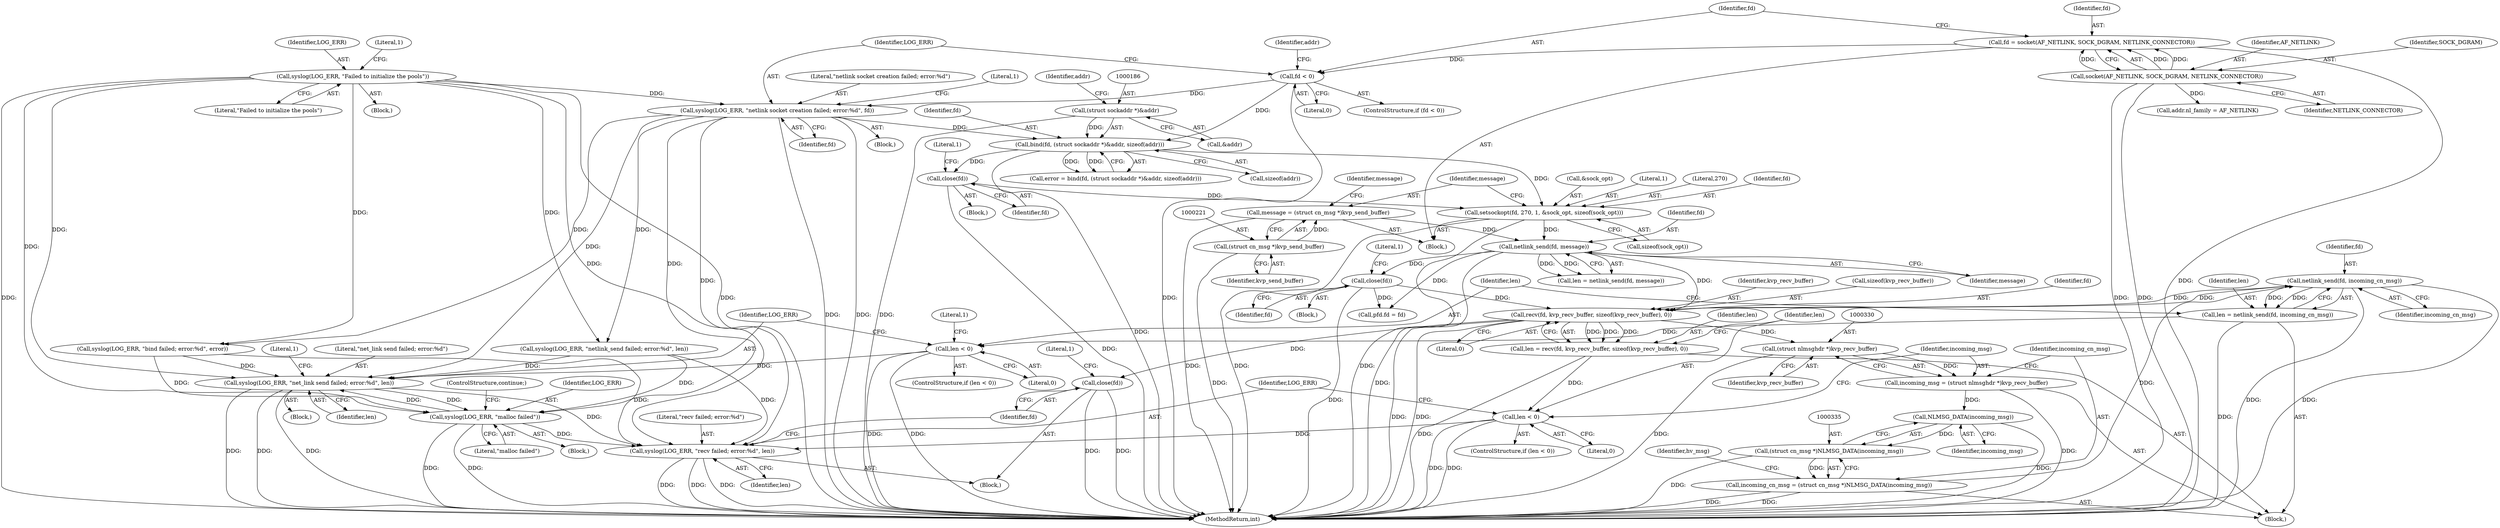 digraph "1_linux_bcc2c9c3fff859e0eb019fe6fec26f9b8eba795c@API" {
"1000745" [label="(Call,netlink_send(fd, incoming_cn_msg))"];
"1000307" [label="(Call,recv(fd, kvp_recv_buffer, sizeof(kvp_recv_buffer), 0))"];
"1000745" [label="(Call,netlink_send(fd, incoming_cn_msg))"];
"1000332" [label="(Call,incoming_cn_msg = (struct cn_msg *)NLMSG_DATA(incoming_msg))"];
"1000334" [label="(Call,(struct cn_msg *)NLMSG_DATA(incoming_msg))"];
"1000336" [label="(Call,NLMSG_DATA(incoming_msg))"];
"1000327" [label="(Call,incoming_msg = (struct nlmsghdr *)kvp_recv_buffer)"];
"1000329" [label="(Call,(struct nlmsghdr *)kvp_recv_buffer)"];
"1000264" [label="(Call,netlink_send(fd, message))"];
"1000210" [label="(Call,setsockopt(fd, 270, 1, &sock_opt, sizeof(sock_opt)))"];
"1000200" [label="(Call,close(fd))"];
"1000183" [label="(Call,bind(fd, (struct sockaddr *)&addr, sizeof(addr)))"];
"1000150" [label="(Call,fd < 0)"];
"1000143" [label="(Call,fd = socket(AF_NETLINK, SOCK_DGRAM, NETLINK_CONNECTOR))"];
"1000145" [label="(Call,socket(AF_NETLINK, SOCK_DGRAM, NETLINK_CONNECTOR))"];
"1000154" [label="(Call,syslog(LOG_ERR, \"netlink socket creation failed; error:%d\", fd))"];
"1000137" [label="(Call,syslog(LOG_ERR, \"Failed to initialize the pools\"))"];
"1000185" [label="(Call,(struct sockaddr *)&addr)"];
"1000218" [label="(Call,message = (struct cn_msg *)kvp_send_buffer)"];
"1000220" [label="(Call,(struct cn_msg *)kvp_send_buffer)"];
"1000276" [label="(Call,close(fd))"];
"1000305" [label="(Call,len = recv(fd, kvp_recv_buffer, sizeof(kvp_recv_buffer), 0))"];
"1000314" [label="(Call,len < 0)"];
"1000318" [label="(Call,syslog(LOG_ERR, \"recv failed; error:%d\", len))"];
"1000322" [label="(Call,close(fd))"];
"1000743" [label="(Call,len = netlink_send(fd, incoming_cn_msg))"];
"1000749" [label="(Call,len < 0)"];
"1000753" [label="(Call,syslog(LOG_ERR, \"net_link send failed; error:%d\", len))"];
"1000383" [label="(Call,syslog(LOG_ERR, \"malloc failed\"))"];
"1000204" [label="(Literal,1)"];
"1000748" [label="(ControlStructure,if (len < 0))"];
"1000385" [label="(Literal,\"malloc failed\")"];
"1000226" [label="(Identifier,message)"];
"1000137" [label="(Call,syslog(LOG_ERR, \"Failed to initialize the pools\"))"];
"1000277" [label="(Identifier,fd)"];
"1000745" [label="(Call,netlink_send(fd, incoming_cn_msg))"];
"1000744" [label="(Identifier,len)"];
"1000264" [label="(Call,netlink_send(fd, message))"];
"1000760" [label="(MethodReturn,int)"];
"1000386" [label="(ControlStructure,continue;)"];
"1000754" [label="(Identifier,LOG_ERR)"];
"1000187" [label="(Call,&addr)"];
"1000272" [label="(Call,syslog(LOG_ERR, \"netlink_send failed; error:%d\", len))"];
"1000183" [label="(Call,bind(fd, (struct sockaddr *)&addr, sizeof(addr)))"];
"1000201" [label="(Identifier,fd)"];
"1000213" [label="(Literal,1)"];
"1000332" [label="(Call,incoming_cn_msg = (struct cn_msg *)NLMSG_DATA(incoming_msg))"];
"1000747" [label="(Identifier,incoming_cn_msg)"];
"1000139" [label="(Literal,\"Failed to initialize the pools\")"];
"1000312" [label="(Literal,0)"];
"1000109" [label="(Block,)"];
"1000308" [label="(Identifier,fd)"];
"1000322" [label="(Call,close(fd))"];
"1000181" [label="(Call,error = bind(fd, (struct sockaddr *)&addr, sizeof(addr)))"];
"1000743" [label="(Call,len = netlink_send(fd, incoming_cn_msg))"];
"1000222" [label="(Identifier,kvp_send_buffer)"];
"1000339" [label="(Identifier,hv_msg)"];
"1000185" [label="(Call,(struct sockaddr *)&addr)"];
"1000316" [label="(Literal,0)"];
"1000751" [label="(Literal,0)"];
"1000752" [label="(Block,)"];
"1000336" [label="(Call,NLMSG_DATA(incoming_msg))"];
"1000756" [label="(Identifier,len)"];
"1000265" [label="(Identifier,fd)"];
"1000329" [label="(Call,(struct nlmsghdr *)kvp_recv_buffer)"];
"1000152" [label="(Literal,0)"];
"1000212" [label="(Literal,270)"];
"1000333" [label="(Identifier,incoming_cn_msg)"];
"1000755" [label="(Literal,\"net_link send failed; error:%d\")"];
"1000327" [label="(Call,incoming_msg = (struct nlmsghdr *)kvp_recv_buffer)"];
"1000138" [label="(Identifier,LOG_ERR)"];
"1000157" [label="(Identifier,fd)"];
"1000144" [label="(Identifier,fd)"];
"1000189" [label="(Call,sizeof(addr))"];
"1000382" [label="(Block,)"];
"1000384" [label="(Identifier,LOG_ERR)"];
"1000306" [label="(Identifier,len)"];
"1000323" [label="(Identifier,fd)"];
"1000326" [label="(Literal,1)"];
"1000148" [label="(Identifier,NETLINK_CONNECTOR)"];
"1000153" [label="(Block,)"];
"1000287" [label="(Literal,1)"];
"1000154" [label="(Call,syslog(LOG_ERR, \"netlink socket creation failed; error:%d\", fd))"];
"1000334" [label="(Call,(struct cn_msg *)NLMSG_DATA(incoming_msg))"];
"1000305" [label="(Call,len = recv(fd, kvp_recv_buffer, sizeof(kvp_recv_buffer), 0))"];
"1000216" [label="(Call,sizeof(sock_opt))"];
"1000151" [label="(Identifier,fd)"];
"1000143" [label="(Call,fd = socket(AF_NETLINK, SOCK_DGRAM, NETLINK_CONNECTOR))"];
"1000190" [label="(Identifier,addr)"];
"1000161" [label="(Call,addr.nl_family = AF_NETLINK)"];
"1000200" [label="(Call,close(fd))"];
"1000184" [label="(Identifier,fd)"];
"1000750" [label="(Identifier,len)"];
"1000309" [label="(Identifier,kvp_recv_buffer)"];
"1000195" [label="(Block,)"];
"1000383" [label="(Call,syslog(LOG_ERR, \"malloc failed\"))"];
"1000155" [label="(Identifier,LOG_ERR)"];
"1000314" [label="(Call,len < 0)"];
"1000337" [label="(Identifier,incoming_msg)"];
"1000746" [label="(Identifier,fd)"];
"1000142" [label="(Literal,1)"];
"1000266" [label="(Identifier,message)"];
"1000211" [label="(Identifier,fd)"];
"1000315" [label="(Identifier,len)"];
"1000318" [label="(Call,syslog(LOG_ERR, \"recv failed; error:%d\", len))"];
"1000146" [label="(Identifier,AF_NETLINK)"];
"1000196" [label="(Call,syslog(LOG_ERR, \"bind failed; error:%d\", error))"];
"1000271" [label="(Block,)"];
"1000149" [label="(ControlStructure,if (fd < 0))"];
"1000163" [label="(Identifier,addr)"];
"1000147" [label="(Identifier,SOCK_DGRAM)"];
"1000276" [label="(Call,close(fd))"];
"1000759" [label="(Literal,1)"];
"1000262" [label="(Call,len = netlink_send(fd, message))"];
"1000320" [label="(Literal,\"recv failed; error:%d\")"];
"1000753" [label="(Call,syslog(LOG_ERR, \"net_link send failed; error:%d\", len))"];
"1000288" [label="(Block,)"];
"1000156" [label="(Literal,\"netlink socket creation failed; error:%d\")"];
"1000280" [label="(Literal,1)"];
"1000321" [label="(Identifier,len)"];
"1000220" [label="(Call,(struct cn_msg *)kvp_send_buffer)"];
"1000150" [label="(Call,fd < 0)"];
"1000218" [label="(Call,message = (struct cn_msg *)kvp_send_buffer)"];
"1000313" [label="(ControlStructure,if (len < 0))"];
"1000210" [label="(Call,setsockopt(fd, 270, 1, &sock_opt, sizeof(sock_opt)))"];
"1000219" [label="(Identifier,message)"];
"1000145" [label="(Call,socket(AF_NETLINK, SOCK_DGRAM, NETLINK_CONNECTOR))"];
"1000214" [label="(Call,&sock_opt)"];
"1000281" [label="(Call,pfd.fd = fd)"];
"1000328" [label="(Identifier,incoming_msg)"];
"1000749" [label="(Call,len < 0)"];
"1000331" [label="(Identifier,kvp_recv_buffer)"];
"1000319" [label="(Identifier,LOG_ERR)"];
"1000317" [label="(Block,)"];
"1000307" [label="(Call,recv(fd, kvp_recv_buffer, sizeof(kvp_recv_buffer), 0))"];
"1000160" [label="(Literal,1)"];
"1000310" [label="(Call,sizeof(kvp_recv_buffer))"];
"1000136" [label="(Block,)"];
"1000745" -> "1000743"  [label="AST: "];
"1000745" -> "1000747"  [label="CFG: "];
"1000746" -> "1000745"  [label="AST: "];
"1000747" -> "1000745"  [label="AST: "];
"1000743" -> "1000745"  [label="CFG: "];
"1000745" -> "1000760"  [label="DDG: "];
"1000745" -> "1000760"  [label="DDG: "];
"1000745" -> "1000307"  [label="DDG: "];
"1000745" -> "1000743"  [label="DDG: "];
"1000745" -> "1000743"  [label="DDG: "];
"1000307" -> "1000745"  [label="DDG: "];
"1000332" -> "1000745"  [label="DDG: "];
"1000307" -> "1000305"  [label="AST: "];
"1000307" -> "1000312"  [label="CFG: "];
"1000308" -> "1000307"  [label="AST: "];
"1000309" -> "1000307"  [label="AST: "];
"1000310" -> "1000307"  [label="AST: "];
"1000312" -> "1000307"  [label="AST: "];
"1000305" -> "1000307"  [label="CFG: "];
"1000307" -> "1000760"  [label="DDG: "];
"1000307" -> "1000760"  [label="DDG: "];
"1000307" -> "1000305"  [label="DDG: "];
"1000307" -> "1000305"  [label="DDG: "];
"1000307" -> "1000305"  [label="DDG: "];
"1000264" -> "1000307"  [label="DDG: "];
"1000276" -> "1000307"  [label="DDG: "];
"1000307" -> "1000322"  [label="DDG: "];
"1000307" -> "1000329"  [label="DDG: "];
"1000332" -> "1000288"  [label="AST: "];
"1000332" -> "1000334"  [label="CFG: "];
"1000333" -> "1000332"  [label="AST: "];
"1000334" -> "1000332"  [label="AST: "];
"1000339" -> "1000332"  [label="CFG: "];
"1000332" -> "1000760"  [label="DDG: "];
"1000332" -> "1000760"  [label="DDG: "];
"1000334" -> "1000332"  [label="DDG: "];
"1000334" -> "1000336"  [label="CFG: "];
"1000335" -> "1000334"  [label="AST: "];
"1000336" -> "1000334"  [label="AST: "];
"1000334" -> "1000760"  [label="DDG: "];
"1000336" -> "1000334"  [label="DDG: "];
"1000336" -> "1000337"  [label="CFG: "];
"1000337" -> "1000336"  [label="AST: "];
"1000336" -> "1000760"  [label="DDG: "];
"1000327" -> "1000336"  [label="DDG: "];
"1000327" -> "1000288"  [label="AST: "];
"1000327" -> "1000329"  [label="CFG: "];
"1000328" -> "1000327"  [label="AST: "];
"1000329" -> "1000327"  [label="AST: "];
"1000333" -> "1000327"  [label="CFG: "];
"1000327" -> "1000760"  [label="DDG: "];
"1000329" -> "1000327"  [label="DDG: "];
"1000329" -> "1000331"  [label="CFG: "];
"1000330" -> "1000329"  [label="AST: "];
"1000331" -> "1000329"  [label="AST: "];
"1000329" -> "1000760"  [label="DDG: "];
"1000264" -> "1000262"  [label="AST: "];
"1000264" -> "1000266"  [label="CFG: "];
"1000265" -> "1000264"  [label="AST: "];
"1000266" -> "1000264"  [label="AST: "];
"1000262" -> "1000264"  [label="CFG: "];
"1000264" -> "1000760"  [label="DDG: "];
"1000264" -> "1000262"  [label="DDG: "];
"1000264" -> "1000262"  [label="DDG: "];
"1000210" -> "1000264"  [label="DDG: "];
"1000218" -> "1000264"  [label="DDG: "];
"1000264" -> "1000276"  [label="DDG: "];
"1000264" -> "1000281"  [label="DDG: "];
"1000210" -> "1000109"  [label="AST: "];
"1000210" -> "1000216"  [label="CFG: "];
"1000211" -> "1000210"  [label="AST: "];
"1000212" -> "1000210"  [label="AST: "];
"1000213" -> "1000210"  [label="AST: "];
"1000214" -> "1000210"  [label="AST: "];
"1000216" -> "1000210"  [label="AST: "];
"1000219" -> "1000210"  [label="CFG: "];
"1000210" -> "1000760"  [label="DDG: "];
"1000210" -> "1000760"  [label="DDG: "];
"1000200" -> "1000210"  [label="DDG: "];
"1000183" -> "1000210"  [label="DDG: "];
"1000200" -> "1000195"  [label="AST: "];
"1000200" -> "1000201"  [label="CFG: "];
"1000201" -> "1000200"  [label="AST: "];
"1000204" -> "1000200"  [label="CFG: "];
"1000200" -> "1000760"  [label="DDG: "];
"1000183" -> "1000200"  [label="DDG: "];
"1000183" -> "1000181"  [label="AST: "];
"1000183" -> "1000189"  [label="CFG: "];
"1000184" -> "1000183"  [label="AST: "];
"1000185" -> "1000183"  [label="AST: "];
"1000189" -> "1000183"  [label="AST: "];
"1000181" -> "1000183"  [label="CFG: "];
"1000183" -> "1000760"  [label="DDG: "];
"1000183" -> "1000181"  [label="DDG: "];
"1000183" -> "1000181"  [label="DDG: "];
"1000150" -> "1000183"  [label="DDG: "];
"1000154" -> "1000183"  [label="DDG: "];
"1000185" -> "1000183"  [label="DDG: "];
"1000150" -> "1000149"  [label="AST: "];
"1000150" -> "1000152"  [label="CFG: "];
"1000151" -> "1000150"  [label="AST: "];
"1000152" -> "1000150"  [label="AST: "];
"1000155" -> "1000150"  [label="CFG: "];
"1000163" -> "1000150"  [label="CFG: "];
"1000150" -> "1000760"  [label="DDG: "];
"1000143" -> "1000150"  [label="DDG: "];
"1000150" -> "1000154"  [label="DDG: "];
"1000143" -> "1000109"  [label="AST: "];
"1000143" -> "1000145"  [label="CFG: "];
"1000144" -> "1000143"  [label="AST: "];
"1000145" -> "1000143"  [label="AST: "];
"1000151" -> "1000143"  [label="CFG: "];
"1000143" -> "1000760"  [label="DDG: "];
"1000145" -> "1000143"  [label="DDG: "];
"1000145" -> "1000143"  [label="DDG: "];
"1000145" -> "1000143"  [label="DDG: "];
"1000145" -> "1000148"  [label="CFG: "];
"1000146" -> "1000145"  [label="AST: "];
"1000147" -> "1000145"  [label="AST: "];
"1000148" -> "1000145"  [label="AST: "];
"1000145" -> "1000760"  [label="DDG: "];
"1000145" -> "1000760"  [label="DDG: "];
"1000145" -> "1000161"  [label="DDG: "];
"1000154" -> "1000153"  [label="AST: "];
"1000154" -> "1000157"  [label="CFG: "];
"1000155" -> "1000154"  [label="AST: "];
"1000156" -> "1000154"  [label="AST: "];
"1000157" -> "1000154"  [label="AST: "];
"1000160" -> "1000154"  [label="CFG: "];
"1000154" -> "1000760"  [label="DDG: "];
"1000154" -> "1000760"  [label="DDG: "];
"1000137" -> "1000154"  [label="DDG: "];
"1000154" -> "1000196"  [label="DDG: "];
"1000154" -> "1000272"  [label="DDG: "];
"1000154" -> "1000318"  [label="DDG: "];
"1000154" -> "1000383"  [label="DDG: "];
"1000154" -> "1000753"  [label="DDG: "];
"1000137" -> "1000136"  [label="AST: "];
"1000137" -> "1000139"  [label="CFG: "];
"1000138" -> "1000137"  [label="AST: "];
"1000139" -> "1000137"  [label="AST: "];
"1000142" -> "1000137"  [label="CFG: "];
"1000137" -> "1000760"  [label="DDG: "];
"1000137" -> "1000760"  [label="DDG: "];
"1000137" -> "1000196"  [label="DDG: "];
"1000137" -> "1000272"  [label="DDG: "];
"1000137" -> "1000318"  [label="DDG: "];
"1000137" -> "1000383"  [label="DDG: "];
"1000137" -> "1000753"  [label="DDG: "];
"1000185" -> "1000187"  [label="CFG: "];
"1000186" -> "1000185"  [label="AST: "];
"1000187" -> "1000185"  [label="AST: "];
"1000190" -> "1000185"  [label="CFG: "];
"1000185" -> "1000760"  [label="DDG: "];
"1000218" -> "1000109"  [label="AST: "];
"1000218" -> "1000220"  [label="CFG: "];
"1000219" -> "1000218"  [label="AST: "];
"1000220" -> "1000218"  [label="AST: "];
"1000226" -> "1000218"  [label="CFG: "];
"1000218" -> "1000760"  [label="DDG: "];
"1000220" -> "1000218"  [label="DDG: "];
"1000220" -> "1000222"  [label="CFG: "];
"1000221" -> "1000220"  [label="AST: "];
"1000222" -> "1000220"  [label="AST: "];
"1000220" -> "1000760"  [label="DDG: "];
"1000276" -> "1000271"  [label="AST: "];
"1000276" -> "1000277"  [label="CFG: "];
"1000277" -> "1000276"  [label="AST: "];
"1000280" -> "1000276"  [label="CFG: "];
"1000276" -> "1000760"  [label="DDG: "];
"1000276" -> "1000281"  [label="DDG: "];
"1000305" -> "1000288"  [label="AST: "];
"1000306" -> "1000305"  [label="AST: "];
"1000315" -> "1000305"  [label="CFG: "];
"1000305" -> "1000760"  [label="DDG: "];
"1000305" -> "1000314"  [label="DDG: "];
"1000314" -> "1000313"  [label="AST: "];
"1000314" -> "1000316"  [label="CFG: "];
"1000315" -> "1000314"  [label="AST: "];
"1000316" -> "1000314"  [label="AST: "];
"1000319" -> "1000314"  [label="CFG: "];
"1000328" -> "1000314"  [label="CFG: "];
"1000314" -> "1000760"  [label="DDG: "];
"1000314" -> "1000760"  [label="DDG: "];
"1000314" -> "1000318"  [label="DDG: "];
"1000318" -> "1000317"  [label="AST: "];
"1000318" -> "1000321"  [label="CFG: "];
"1000319" -> "1000318"  [label="AST: "];
"1000320" -> "1000318"  [label="AST: "];
"1000321" -> "1000318"  [label="AST: "];
"1000323" -> "1000318"  [label="CFG: "];
"1000318" -> "1000760"  [label="DDG: "];
"1000318" -> "1000760"  [label="DDG: "];
"1000318" -> "1000760"  [label="DDG: "];
"1000753" -> "1000318"  [label="DDG: "];
"1000383" -> "1000318"  [label="DDG: "];
"1000196" -> "1000318"  [label="DDG: "];
"1000272" -> "1000318"  [label="DDG: "];
"1000322" -> "1000317"  [label="AST: "];
"1000322" -> "1000323"  [label="CFG: "];
"1000323" -> "1000322"  [label="AST: "];
"1000326" -> "1000322"  [label="CFG: "];
"1000322" -> "1000760"  [label="DDG: "];
"1000322" -> "1000760"  [label="DDG: "];
"1000743" -> "1000288"  [label="AST: "];
"1000744" -> "1000743"  [label="AST: "];
"1000750" -> "1000743"  [label="CFG: "];
"1000743" -> "1000760"  [label="DDG: "];
"1000743" -> "1000749"  [label="DDG: "];
"1000749" -> "1000748"  [label="AST: "];
"1000749" -> "1000751"  [label="CFG: "];
"1000750" -> "1000749"  [label="AST: "];
"1000751" -> "1000749"  [label="AST: "];
"1000287" -> "1000749"  [label="CFG: "];
"1000754" -> "1000749"  [label="CFG: "];
"1000749" -> "1000760"  [label="DDG: "];
"1000749" -> "1000760"  [label="DDG: "];
"1000749" -> "1000753"  [label="DDG: "];
"1000753" -> "1000752"  [label="AST: "];
"1000753" -> "1000756"  [label="CFG: "];
"1000754" -> "1000753"  [label="AST: "];
"1000755" -> "1000753"  [label="AST: "];
"1000756" -> "1000753"  [label="AST: "];
"1000759" -> "1000753"  [label="CFG: "];
"1000753" -> "1000760"  [label="DDG: "];
"1000753" -> "1000760"  [label="DDG: "];
"1000753" -> "1000760"  [label="DDG: "];
"1000753" -> "1000383"  [label="DDG: "];
"1000383" -> "1000753"  [label="DDG: "];
"1000196" -> "1000753"  [label="DDG: "];
"1000272" -> "1000753"  [label="DDG: "];
"1000383" -> "1000382"  [label="AST: "];
"1000383" -> "1000385"  [label="CFG: "];
"1000384" -> "1000383"  [label="AST: "];
"1000385" -> "1000383"  [label="AST: "];
"1000386" -> "1000383"  [label="CFG: "];
"1000383" -> "1000760"  [label="DDG: "];
"1000383" -> "1000760"  [label="DDG: "];
"1000196" -> "1000383"  [label="DDG: "];
"1000272" -> "1000383"  [label="DDG: "];
}
